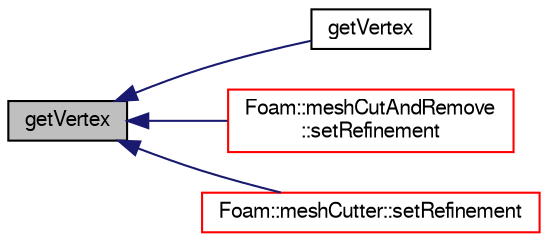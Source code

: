 digraph "getVertex"
{
  bgcolor="transparent";
  edge [fontname="FreeSans",fontsize="10",labelfontname="FreeSans",labelfontsize="10"];
  node [fontname="FreeSans",fontsize="10",shape=record];
  rankdir="LR";
  Node915 [label="getVertex",height=0.2,width=0.4,color="black", fillcolor="grey75", style="filled", fontcolor="black"];
  Node915 -> Node916 [dir="back",color="midnightblue",fontsize="10",style="solid",fontname="FreeSans"];
  Node916 [label="getVertex",height=0.2,width=0.4,color="black",URL="$a21494.html#a1d4defdce1eaeea664958c6a2318b933"];
  Node915 -> Node917 [dir="back",color="midnightblue",fontsize="10",style="solid",fontname="FreeSans"];
  Node917 [label="Foam::meshCutAndRemove\l::setRefinement",height=0.2,width=0.4,color="red",URL="$a21502.html#a5b289474e53287a9460c322f12434dec",tooltip="Do actual cutting with cut description. Inserts mesh changes. "];
  Node915 -> Node919 [dir="back",color="midnightblue",fontsize="10",style="solid",fontname="FreeSans"];
  Node919 [label="Foam::meshCutter::setRefinement",height=0.2,width=0.4,color="red",URL="$a21506.html#ad6964ecaeb84631835d8a4e51bf706bb",tooltip="Do actual cutting with cut description. Inserts mesh changes. "];
}
